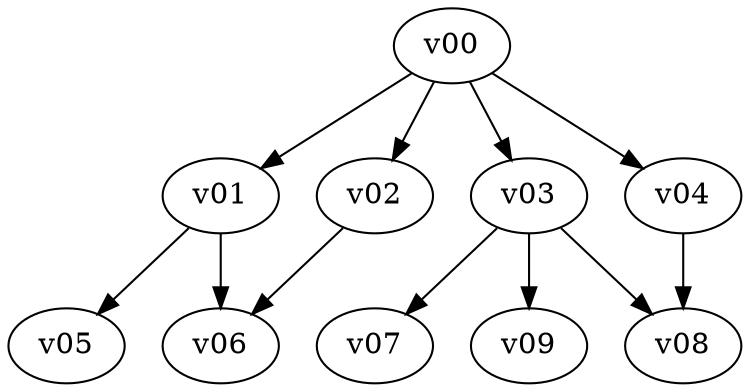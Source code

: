 digraph TestVertices {
v00 -> v01
v00 -> v02
v00 -> v03
v00 -> v04
v01 -> v05
v01 -> v06
v02 -> v06
v03 -> v07
v03 -> v08
v04 -> v08
v03 -> v09
}
